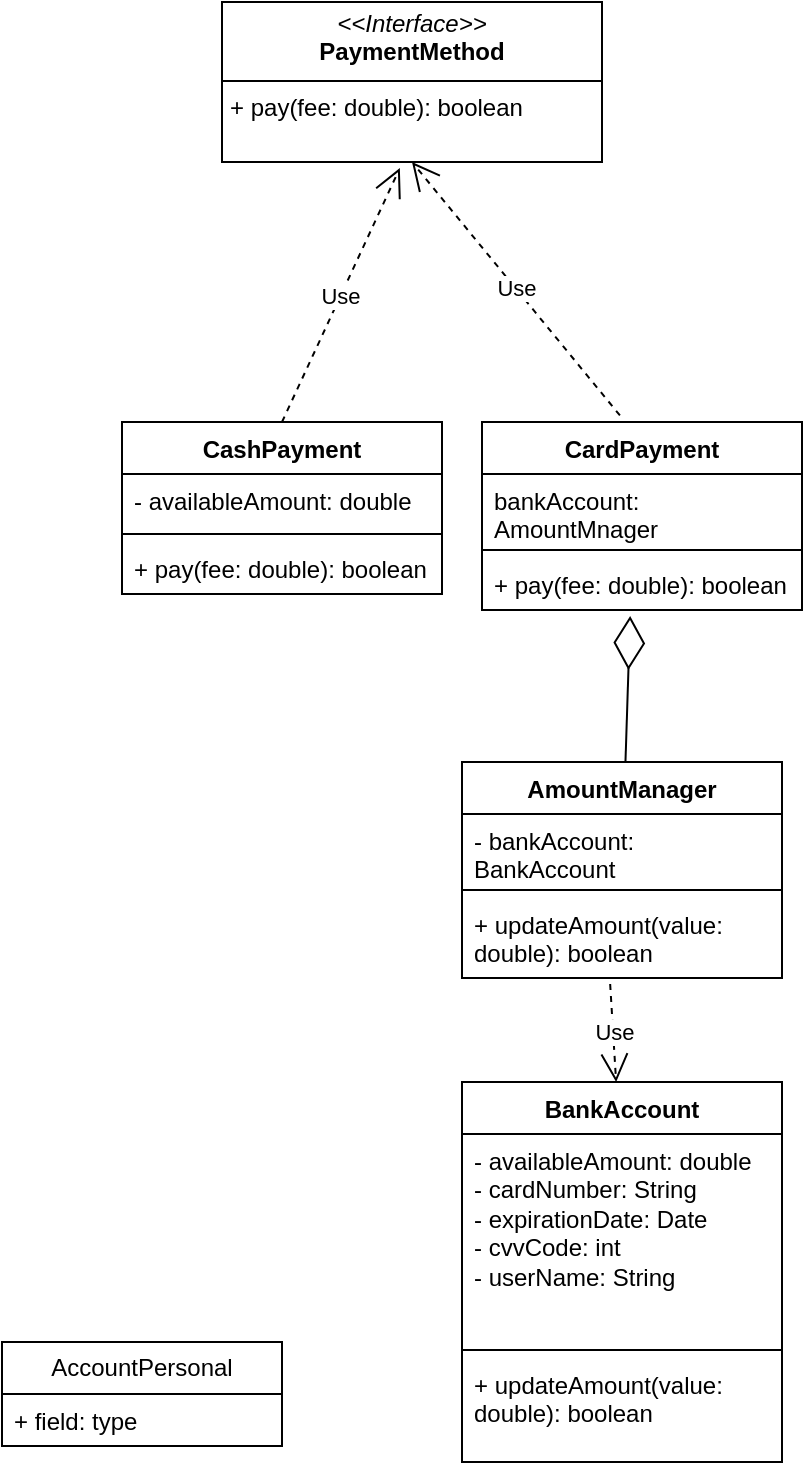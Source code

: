 <mxfile version="26.1.1">
  <diagram name="Page-1" id="20MEzR1sKpx1Ir7udCms">
    <mxGraphModel dx="1608" dy="788" grid="1" gridSize="10" guides="1" tooltips="1" connect="1" arrows="1" fold="1" page="1" pageScale="1" pageWidth="850" pageHeight="1100" math="0" shadow="0">
      <root>
        <mxCell id="0" />
        <mxCell id="1" parent="0" />
        <mxCell id="QQgd95aLF6_j1lB8h3mr-1" value="&lt;p style=&quot;margin:0px;margin-top:4px;text-align:center;&quot;&gt;&lt;i&gt;&amp;lt;&amp;lt;Interface&amp;gt;&amp;gt;&lt;/i&gt;&lt;br&gt;&lt;b&gt;PaymentMethod&lt;/b&gt;&lt;/p&gt;&lt;hr size=&quot;1&quot; style=&quot;border-style:solid;&quot;&gt;&lt;p style=&quot;margin:0px;margin-left:4px;&quot;&gt;+ pay(fee: double): boolean&lt;br&gt;&lt;br&gt;&lt;/p&gt;" style="verticalAlign=top;align=left;overflow=fill;html=1;whiteSpace=wrap;" vertex="1" parent="1">
          <mxGeometry x="290" y="120" width="190" height="80" as="geometry" />
        </mxCell>
        <mxCell id="QQgd95aLF6_j1lB8h3mr-2" value="Use" style="endArrow=open;endSize=12;dashed=1;html=1;rounded=0;entryX=0.468;entryY=1.038;entryDx=0;entryDy=0;entryPerimeter=0;exitX=0.5;exitY=0;exitDx=0;exitDy=0;" edge="1" parent="1" source="QQgd95aLF6_j1lB8h3mr-5" target="QQgd95aLF6_j1lB8h3mr-1">
          <mxGeometry width="160" relative="1" as="geometry">
            <mxPoint x="330" y="320" as="sourcePoint" />
            <mxPoint x="380" y="210" as="targetPoint" />
          </mxGeometry>
        </mxCell>
        <mxCell id="QQgd95aLF6_j1lB8h3mr-4" value="Use" style="endArrow=open;endSize=12;dashed=1;html=1;rounded=0;entryX=0.5;entryY=1;entryDx=0;entryDy=0;exitX=0.431;exitY=-0.035;exitDx=0;exitDy=0;exitPerimeter=0;" edge="1" parent="1" source="QQgd95aLF6_j1lB8h3mr-9" target="QQgd95aLF6_j1lB8h3mr-1">
          <mxGeometry width="160" relative="1" as="geometry">
            <mxPoint x="450" y="310" as="sourcePoint" />
            <mxPoint x="389" y="213" as="targetPoint" />
          </mxGeometry>
        </mxCell>
        <mxCell id="QQgd95aLF6_j1lB8h3mr-5" value="CashPayment" style="swimlane;fontStyle=1;align=center;verticalAlign=top;childLayout=stackLayout;horizontal=1;startSize=26;horizontalStack=0;resizeParent=1;resizeParentMax=0;resizeLast=0;collapsible=1;marginBottom=0;whiteSpace=wrap;html=1;" vertex="1" parent="1">
          <mxGeometry x="240" y="330" width="160" height="86" as="geometry" />
        </mxCell>
        <mxCell id="QQgd95aLF6_j1lB8h3mr-6" value="- availableAmount: double" style="text;strokeColor=none;fillColor=none;align=left;verticalAlign=top;spacingLeft=4;spacingRight=4;overflow=hidden;rotatable=0;points=[[0,0.5],[1,0.5]];portConstraint=eastwest;whiteSpace=wrap;html=1;" vertex="1" parent="QQgd95aLF6_j1lB8h3mr-5">
          <mxGeometry y="26" width="160" height="26" as="geometry" />
        </mxCell>
        <mxCell id="QQgd95aLF6_j1lB8h3mr-7" value="" style="line;strokeWidth=1;fillColor=none;align=left;verticalAlign=middle;spacingTop=-1;spacingLeft=3;spacingRight=3;rotatable=0;labelPosition=right;points=[];portConstraint=eastwest;strokeColor=inherit;" vertex="1" parent="QQgd95aLF6_j1lB8h3mr-5">
          <mxGeometry y="52" width="160" height="8" as="geometry" />
        </mxCell>
        <mxCell id="QQgd95aLF6_j1lB8h3mr-8" value="+ pay(fee: double): boolean" style="text;strokeColor=none;fillColor=none;align=left;verticalAlign=top;spacingLeft=4;spacingRight=4;overflow=hidden;rotatable=0;points=[[0,0.5],[1,0.5]];portConstraint=eastwest;whiteSpace=wrap;html=1;" vertex="1" parent="QQgd95aLF6_j1lB8h3mr-5">
          <mxGeometry y="60" width="160" height="26" as="geometry" />
        </mxCell>
        <mxCell id="QQgd95aLF6_j1lB8h3mr-9" value="CardPayment" style="swimlane;fontStyle=1;align=center;verticalAlign=top;childLayout=stackLayout;horizontal=1;startSize=26;horizontalStack=0;resizeParent=1;resizeParentMax=0;resizeLast=0;collapsible=1;marginBottom=0;whiteSpace=wrap;html=1;" vertex="1" parent="1">
          <mxGeometry x="420" y="330" width="160" height="94" as="geometry" />
        </mxCell>
        <mxCell id="QQgd95aLF6_j1lB8h3mr-10" value="bankAccount: AmountMnager" style="text;strokeColor=none;fillColor=none;align=left;verticalAlign=top;spacingLeft=4;spacingRight=4;overflow=hidden;rotatable=0;points=[[0,0.5],[1,0.5]];portConstraint=eastwest;whiteSpace=wrap;html=1;" vertex="1" parent="QQgd95aLF6_j1lB8h3mr-9">
          <mxGeometry y="26" width="160" height="34" as="geometry" />
        </mxCell>
        <mxCell id="QQgd95aLF6_j1lB8h3mr-11" value="" style="line;strokeWidth=1;fillColor=none;align=left;verticalAlign=middle;spacingTop=-1;spacingLeft=3;spacingRight=3;rotatable=0;labelPosition=right;points=[];portConstraint=eastwest;strokeColor=inherit;" vertex="1" parent="QQgd95aLF6_j1lB8h3mr-9">
          <mxGeometry y="60" width="160" height="8" as="geometry" />
        </mxCell>
        <mxCell id="QQgd95aLF6_j1lB8h3mr-12" value="+ pay(fee: double): boolean" style="text;strokeColor=none;fillColor=none;align=left;verticalAlign=top;spacingLeft=4;spacingRight=4;overflow=hidden;rotatable=0;points=[[0,0.5],[1,0.5]];portConstraint=eastwest;whiteSpace=wrap;html=1;" vertex="1" parent="QQgd95aLF6_j1lB8h3mr-9">
          <mxGeometry y="68" width="160" height="26" as="geometry" />
        </mxCell>
        <mxCell id="QQgd95aLF6_j1lB8h3mr-13" value="" style="endArrow=diamondThin;endFill=0;endSize=24;html=1;rounded=0;entryX=0.463;entryY=1.115;entryDx=0;entryDy=0;entryPerimeter=0;" edge="1" parent="1" source="QQgd95aLF6_j1lB8h3mr-14" target="QQgd95aLF6_j1lB8h3mr-12">
          <mxGeometry width="160" relative="1" as="geometry">
            <mxPoint x="494" y="500" as="sourcePoint" />
            <mxPoint x="500" y="360" as="targetPoint" />
          </mxGeometry>
        </mxCell>
        <mxCell id="QQgd95aLF6_j1lB8h3mr-14" value="AmountManager" style="swimlane;fontStyle=1;align=center;verticalAlign=top;childLayout=stackLayout;horizontal=1;startSize=26;horizontalStack=0;resizeParent=1;resizeParentMax=0;resizeLast=0;collapsible=1;marginBottom=0;whiteSpace=wrap;html=1;" vertex="1" parent="1">
          <mxGeometry x="410" y="500" width="160" height="108" as="geometry" />
        </mxCell>
        <mxCell id="QQgd95aLF6_j1lB8h3mr-15" value="- bankAccount: BankAccount" style="text;strokeColor=none;fillColor=none;align=left;verticalAlign=top;spacingLeft=4;spacingRight=4;overflow=hidden;rotatable=0;points=[[0,0.5],[1,0.5]];portConstraint=eastwest;whiteSpace=wrap;html=1;" vertex="1" parent="QQgd95aLF6_j1lB8h3mr-14">
          <mxGeometry y="26" width="160" height="34" as="geometry" />
        </mxCell>
        <mxCell id="QQgd95aLF6_j1lB8h3mr-16" value="" style="line;strokeWidth=1;fillColor=none;align=left;verticalAlign=middle;spacingTop=-1;spacingLeft=3;spacingRight=3;rotatable=0;labelPosition=right;points=[];portConstraint=eastwest;strokeColor=inherit;" vertex="1" parent="QQgd95aLF6_j1lB8h3mr-14">
          <mxGeometry y="60" width="160" height="8" as="geometry" />
        </mxCell>
        <mxCell id="QQgd95aLF6_j1lB8h3mr-17" value="+ updateAmount(value: double): boolean" style="text;strokeColor=none;fillColor=none;align=left;verticalAlign=top;spacingLeft=4;spacingRight=4;overflow=hidden;rotatable=0;points=[[0,0.5],[1,0.5]];portConstraint=eastwest;whiteSpace=wrap;html=1;" vertex="1" parent="QQgd95aLF6_j1lB8h3mr-14">
          <mxGeometry y="68" width="160" height="40" as="geometry" />
        </mxCell>
        <mxCell id="QQgd95aLF6_j1lB8h3mr-18" value="Use" style="endArrow=open;endSize=12;dashed=1;html=1;rounded=0;exitX=0.463;exitY=1.075;exitDx=0;exitDy=0;exitPerimeter=0;" edge="1" parent="1" source="QQgd95aLF6_j1lB8h3mr-17">
          <mxGeometry width="160" relative="1" as="geometry">
            <mxPoint x="340" y="720" as="sourcePoint" />
            <mxPoint x="487.071" y="660" as="targetPoint" />
          </mxGeometry>
        </mxCell>
        <mxCell id="QQgd95aLF6_j1lB8h3mr-31" value="BankAccount" style="swimlane;fontStyle=1;align=center;verticalAlign=top;childLayout=stackLayout;horizontal=1;startSize=26;horizontalStack=0;resizeParent=1;resizeParentMax=0;resizeLast=0;collapsible=1;marginBottom=0;whiteSpace=wrap;html=1;" vertex="1" parent="1">
          <mxGeometry x="410" y="660" width="160" height="190" as="geometry" />
        </mxCell>
        <mxCell id="QQgd95aLF6_j1lB8h3mr-32" value="- availableAmount: double&lt;div&gt;- cardNumber: String&lt;/div&gt;&lt;div&gt;- expirationDate: Date&lt;/div&gt;&lt;div&gt;- cvvCode: int&lt;/div&gt;&lt;div&gt;- userName: String&lt;/div&gt;" style="text;strokeColor=none;fillColor=none;align=left;verticalAlign=top;spacingLeft=4;spacingRight=4;overflow=hidden;rotatable=0;points=[[0,0.5],[1,0.5]];portConstraint=eastwest;whiteSpace=wrap;html=1;" vertex="1" parent="QQgd95aLF6_j1lB8h3mr-31">
          <mxGeometry y="26" width="160" height="104" as="geometry" />
        </mxCell>
        <mxCell id="QQgd95aLF6_j1lB8h3mr-33" value="" style="line;strokeWidth=1;fillColor=none;align=left;verticalAlign=middle;spacingTop=-1;spacingLeft=3;spacingRight=3;rotatable=0;labelPosition=right;points=[];portConstraint=eastwest;strokeColor=inherit;" vertex="1" parent="QQgd95aLF6_j1lB8h3mr-31">
          <mxGeometry y="130" width="160" height="8" as="geometry" />
        </mxCell>
        <mxCell id="QQgd95aLF6_j1lB8h3mr-34" value="+ updateAmount(value: double): boolean" style="text;strokeColor=none;fillColor=none;align=left;verticalAlign=top;spacingLeft=4;spacingRight=4;overflow=hidden;rotatable=0;points=[[0,0.5],[1,0.5]];portConstraint=eastwest;whiteSpace=wrap;html=1;" vertex="1" parent="QQgd95aLF6_j1lB8h3mr-31">
          <mxGeometry y="138" width="160" height="52" as="geometry" />
        </mxCell>
        <mxCell id="QQgd95aLF6_j1lB8h3mr-35" value="AccountPersonal" style="swimlane;fontStyle=0;childLayout=stackLayout;horizontal=1;startSize=26;fillColor=none;horizontalStack=0;resizeParent=1;resizeParentMax=0;resizeLast=0;collapsible=1;marginBottom=0;whiteSpace=wrap;html=1;" vertex="1" parent="1">
          <mxGeometry x="180" y="790" width="140" height="52" as="geometry" />
        </mxCell>
        <mxCell id="QQgd95aLF6_j1lB8h3mr-36" value="+ field: type" style="text;strokeColor=none;fillColor=none;align=left;verticalAlign=top;spacingLeft=4;spacingRight=4;overflow=hidden;rotatable=0;points=[[0,0.5],[1,0.5]];portConstraint=eastwest;whiteSpace=wrap;html=1;" vertex="1" parent="QQgd95aLF6_j1lB8h3mr-35">
          <mxGeometry y="26" width="140" height="26" as="geometry" />
        </mxCell>
      </root>
    </mxGraphModel>
  </diagram>
</mxfile>
